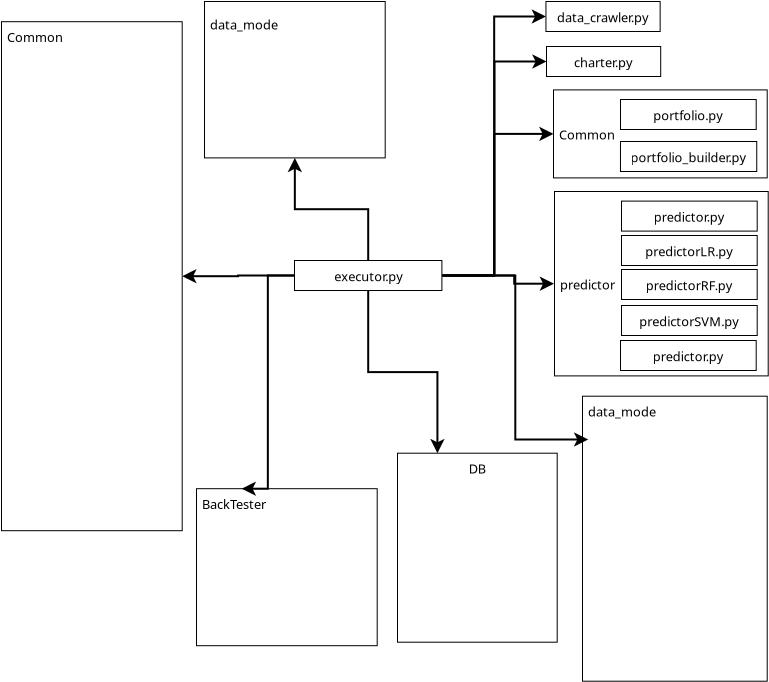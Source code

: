 <?xml version="1.0" encoding="UTF-8"?>
<dia:diagram xmlns:dia="http://www.lysator.liu.se/~alla/dia/">
  <dia:layer name="Background" visible="true" active="true">
    <dia:group>
      <dia:object type="Flowchart - Box" version="0" id="O0">
        <dia:attribute name="obj_pos">
          <dia:point val="16.015,15.88"/>
        </dia:attribute>
        <dia:attribute name="obj_bb">
          <dia:rectangle val="15.99,15.855;23.41,17.405"/>
        </dia:attribute>
        <dia:attribute name="elem_corner">
          <dia:point val="16.015,15.88"/>
        </dia:attribute>
        <dia:attribute name="elem_width">
          <dia:real val="7.37"/>
        </dia:attribute>
        <dia:attribute name="elem_height">
          <dia:real val="1.5"/>
        </dia:attribute>
        <dia:attribute name="border_width">
          <dia:real val="0.05"/>
        </dia:attribute>
        <dia:attribute name="show_background">
          <dia:boolean val="true"/>
        </dia:attribute>
        <dia:attribute name="padding">
          <dia:real val="0.3"/>
        </dia:attribute>
        <dia:attribute name="text">
          <dia:composite type="text">
            <dia:attribute name="string">
              <dia:string>#executor.py#</dia:string>
            </dia:attribute>
            <dia:attribute name="font">
              <dia:font family="sans" style="0" name="Helvetica"/>
            </dia:attribute>
            <dia:attribute name="height">
              <dia:real val="0.8"/>
            </dia:attribute>
            <dia:attribute name="pos">
              <dia:point val="19.7,16.825"/>
            </dia:attribute>
            <dia:attribute name="color">
              <dia:color val="#000000"/>
            </dia:attribute>
            <dia:attribute name="alignment">
              <dia:enum val="1"/>
            </dia:attribute>
          </dia:composite>
        </dia:attribute>
      </dia:object>
      <dia:object type="Flowchart - Box" version="0" id="O1">
        <dia:attribute name="obj_pos">
          <dia:point val="28.587,2.93"/>
        </dia:attribute>
        <dia:attribute name="obj_bb">
          <dia:rectangle val="28.562,2.905;34.322,4.455"/>
        </dia:attribute>
        <dia:attribute name="elem_corner">
          <dia:point val="28.587,2.93"/>
        </dia:attribute>
        <dia:attribute name="elem_width">
          <dia:real val="5.71"/>
        </dia:attribute>
        <dia:attribute name="elem_height">
          <dia:real val="1.5"/>
        </dia:attribute>
        <dia:attribute name="border_width">
          <dia:real val="0.05"/>
        </dia:attribute>
        <dia:attribute name="show_background">
          <dia:boolean val="true"/>
        </dia:attribute>
        <dia:attribute name="padding">
          <dia:real val="0.3"/>
        </dia:attribute>
        <dia:attribute name="text">
          <dia:composite type="text">
            <dia:attribute name="string">
              <dia:string>#data_crawler.py#</dia:string>
            </dia:attribute>
            <dia:attribute name="font">
              <dia:font family="sans" style="0" name="Helvetica"/>
            </dia:attribute>
            <dia:attribute name="height">
              <dia:real val="0.8"/>
            </dia:attribute>
            <dia:attribute name="pos">
              <dia:point val="31.442,3.875"/>
            </dia:attribute>
            <dia:attribute name="color">
              <dia:color val="#000000"/>
            </dia:attribute>
            <dia:attribute name="alignment">
              <dia:enum val="1"/>
            </dia:attribute>
          </dia:composite>
        </dia:attribute>
      </dia:object>
      <dia:object type="Standard - ZigZagLine" version="1" id="O2">
        <dia:attribute name="obj_pos">
          <dia:point val="15.989,16.63"/>
        </dia:attribute>
        <dia:attribute name="obj_bb">
          <dia:rectangle val="10.288,16.303;16.04,17.027"/>
        </dia:attribute>
        <dia:attribute name="orth_points">
          <dia:point val="15.989,16.63"/>
          <dia:point val="13.195,16.63"/>
          <dia:point val="13.195,16.665"/>
          <dia:point val="10.4,16.665"/>
        </dia:attribute>
        <dia:attribute name="orth_orient">
          <dia:enum val="0"/>
          <dia:enum val="1"/>
          <dia:enum val="0"/>
        </dia:attribute>
        <dia:attribute name="autorouting">
          <dia:boolean val="true"/>
        </dia:attribute>
        <dia:attribute name="end_arrow">
          <dia:enum val="22"/>
        </dia:attribute>
        <dia:attribute name="end_arrow_length">
          <dia:real val="0.5"/>
        </dia:attribute>
        <dia:attribute name="end_arrow_width">
          <dia:real val="0.5"/>
        </dia:attribute>
        <dia:connections>
          <dia:connection handle="0" to="O0" connection="16"/>
        </dia:connections>
      </dia:object>
      <dia:group>
        <dia:group>
          <dia:object type="Flowchart - Box" version="0" id="O3">
            <dia:attribute name="obj_pos">
              <dia:point val="21.615,26.72"/>
            </dia:attribute>
            <dia:attribute name="obj_bb">
              <dia:rectangle val="21.59,26.695;28.894,28.245"/>
            </dia:attribute>
            <dia:attribute name="elem_corner">
              <dia:point val="21.615,26.72"/>
            </dia:attribute>
            <dia:attribute name="elem_width">
              <dia:real val="7.254"/>
            </dia:attribute>
            <dia:attribute name="elem_height">
              <dia:real val="1.5"/>
            </dia:attribute>
            <dia:attribute name="border_width">
              <dia:real val="0.05"/>
            </dia:attribute>
            <dia:attribute name="show_background">
              <dia:boolean val="true"/>
            </dia:attribute>
            <dia:attribute name="padding">
              <dia:real val="0.3"/>
            </dia:attribute>
            <dia:attribute name="text">
              <dia:composite type="text">
                <dia:attribute name="string">
                  <dia:string>#crawl_log.py#</dia:string>
                </dia:attribute>
                <dia:attribute name="font">
                  <dia:font family="sans" style="0" name="Helvetica"/>
                </dia:attribute>
                <dia:attribute name="height">
                  <dia:real val="0.8"/>
                </dia:attribute>
                <dia:attribute name="pos">
                  <dia:point val="25.242,27.665"/>
                </dia:attribute>
                <dia:attribute name="color">
                  <dia:color val="#000000"/>
                </dia:attribute>
                <dia:attribute name="alignment">
                  <dia:enum val="1"/>
                </dia:attribute>
              </dia:composite>
            </dia:attribute>
          </dia:object>
          <dia:object type="Flowchart - Box" version="0" id="O4">
            <dia:attribute name="obj_pos">
              <dia:point val="21.615,28.89"/>
            </dia:attribute>
            <dia:attribute name="obj_bb">
              <dia:rectangle val="21.59,28.865;28.894,30.415"/>
            </dia:attribute>
            <dia:attribute name="elem_corner">
              <dia:point val="21.615,28.89"/>
            </dia:attribute>
            <dia:attribute name="elem_width">
              <dia:real val="7.254"/>
            </dia:attribute>
            <dia:attribute name="elem_height">
              <dia:real val="1.5"/>
            </dia:attribute>
            <dia:attribute name="border_width">
              <dia:real val="0.05"/>
            </dia:attribute>
            <dia:attribute name="show_background">
              <dia:boolean val="true"/>
            </dia:attribute>
            <dia:attribute name="padding">
              <dia:real val="0.3"/>
            </dia:attribute>
            <dia:attribute name="text">
              <dia:composite type="text">
                <dia:attribute name="string">
                  <dia:string>#data_handler.py#</dia:string>
                </dia:attribute>
                <dia:attribute name="font">
                  <dia:font family="sans" style="0" name="Helvetica"/>
                </dia:attribute>
                <dia:attribute name="height">
                  <dia:real val="0.8"/>
                </dia:attribute>
                <dia:attribute name="pos">
                  <dia:point val="25.242,29.835"/>
                </dia:attribute>
                <dia:attribute name="color">
                  <dia:color val="#000000"/>
                </dia:attribute>
                <dia:attribute name="alignment">
                  <dia:enum val="1"/>
                </dia:attribute>
              </dia:composite>
            </dia:attribute>
          </dia:object>
          <dia:object type="Flowchart - Box" version="0" id="O5">
            <dia:attribute name="obj_pos">
              <dia:point val="21.615,31.06"/>
            </dia:attribute>
            <dia:attribute name="obj_bb">
              <dia:rectangle val="21.59,31.035;28.894,32.585"/>
            </dia:attribute>
            <dia:attribute name="elem_corner">
              <dia:point val="21.615,31.06"/>
            </dia:attribute>
            <dia:attribute name="elem_width">
              <dia:real val="7.254"/>
            </dia:attribute>
            <dia:attribute name="elem_height">
              <dia:real val="1.5"/>
            </dia:attribute>
            <dia:attribute name="border_width">
              <dia:real val="0.05"/>
            </dia:attribute>
            <dia:attribute name="show_background">
              <dia:boolean val="true"/>
            </dia:attribute>
            <dia:attribute name="padding">
              <dia:real val="0.3"/>
            </dia:attribute>
            <dia:attribute name="text">
              <dia:composite type="text">
                <dia:attribute name="string">
                  <dia:string>#data_reader.py#</dia:string>
                </dia:attribute>
                <dia:attribute name="font">
                  <dia:font family="sans" style="0" name="Helvetica"/>
                </dia:attribute>
                <dia:attribute name="height">
                  <dia:real val="0.8"/>
                </dia:attribute>
                <dia:attribute name="pos">
                  <dia:point val="25.242,32.005"/>
                </dia:attribute>
                <dia:attribute name="color">
                  <dia:color val="#000000"/>
                </dia:attribute>
                <dia:attribute name="alignment">
                  <dia:enum val="1"/>
                </dia:attribute>
              </dia:composite>
            </dia:attribute>
          </dia:object>
          <dia:object type="Flowchart - Box" version="0" id="O6">
            <dia:attribute name="obj_pos">
              <dia:point val="21.615,33.23"/>
            </dia:attribute>
            <dia:attribute name="obj_bb">
              <dia:rectangle val="21.59,33.205;28.894,34.755"/>
            </dia:attribute>
            <dia:attribute name="elem_corner">
              <dia:point val="21.615,33.23"/>
            </dia:attribute>
            <dia:attribute name="elem_width">
              <dia:real val="7.254"/>
            </dia:attribute>
            <dia:attribute name="elem_height">
              <dia:real val="1.5"/>
            </dia:attribute>
            <dia:attribute name="border_width">
              <dia:real val="0.05"/>
            </dia:attribute>
            <dia:attribute name="show_background">
              <dia:boolean val="true"/>
            </dia:attribute>
            <dia:attribute name="padding">
              <dia:real val="0.3"/>
            </dia:attribute>
            <dia:attribute name="text">
              <dia:composite type="text">
                <dia:attribute name="string">
                  <dia:string>#data_writer.py#</dia:string>
                </dia:attribute>
                <dia:attribute name="font">
                  <dia:font family="sans" style="0" name="Helvetica"/>
                </dia:attribute>
                <dia:attribute name="height">
                  <dia:real val="0.8"/>
                </dia:attribute>
                <dia:attribute name="pos">
                  <dia:point val="25.242,34.175"/>
                </dia:attribute>
                <dia:attribute name="color">
                  <dia:color val="#000000"/>
                </dia:attribute>
                <dia:attribute name="alignment">
                  <dia:enum val="1"/>
                </dia:attribute>
              </dia:composite>
            </dia:attribute>
          </dia:object>
        </dia:group>
        <dia:object type="Flowchart - Box" version="0" id="O7">
          <dia:attribute name="obj_pos">
            <dia:point val="21.165,25.515"/>
          </dia:attribute>
          <dia:attribute name="obj_bb">
            <dia:rectangle val="21.14,25.49;29.175,34.99"/>
          </dia:attribute>
          <dia:attribute name="elem_corner">
            <dia:point val="21.165,25.515"/>
          </dia:attribute>
          <dia:attribute name="elem_width">
            <dia:real val="7.985"/>
          </dia:attribute>
          <dia:attribute name="elem_height">
            <dia:real val="9.45"/>
          </dia:attribute>
          <dia:attribute name="border_width">
            <dia:real val="0.05"/>
          </dia:attribute>
          <dia:attribute name="show_background">
            <dia:boolean val="false"/>
          </dia:attribute>
          <dia:attribute name="padding">
            <dia:real val="0.3"/>
          </dia:attribute>
          <dia:attribute name="text">
            <dia:composite type="text">
              <dia:attribute name="string">
                <dia:string>#DB









#</dia:string>
              </dia:attribute>
              <dia:attribute name="font">
                <dia:font family="sans" style="0" name="Helvetica"/>
              </dia:attribute>
              <dia:attribute name="height">
                <dia:real val="0.8"/>
              </dia:attribute>
              <dia:attribute name="pos">
                <dia:point val="25.157,26.435"/>
              </dia:attribute>
              <dia:attribute name="color">
                <dia:color val="#000000"/>
              </dia:attribute>
              <dia:attribute name="alignment">
                <dia:enum val="1"/>
              </dia:attribute>
            </dia:composite>
          </dia:attribute>
        </dia:object>
      </dia:group>
      <dia:group>
        <dia:group>
          <dia:group>
            <dia:object type="Flowchart - Box" version="0" id="O8">
              <dia:attribute name="obj_pos">
                <dia:point val="30.7,24.08"/>
              </dia:attribute>
              <dia:attribute name="obj_bb">
                <dia:rectangle val="30.675,24.055;37.979,25.605"/>
              </dia:attribute>
              <dia:attribute name="elem_corner">
                <dia:point val="30.7,24.08"/>
              </dia:attribute>
              <dia:attribute name="elem_width">
                <dia:real val="7.254"/>
              </dia:attribute>
              <dia:attribute name="elem_height">
                <dia:real val="1.5"/>
              </dia:attribute>
              <dia:attribute name="border_width">
                <dia:real val="0.05"/>
              </dia:attribute>
              <dia:attribute name="show_background">
                <dia:boolean val="true"/>
              </dia:attribute>
              <dia:attribute name="padding">
                <dia:real val="0.3"/>
              </dia:attribute>
              <dia:attribute name="text">
                <dia:composite type="text">
                  <dia:attribute name="string">
                    <dia:string>#BaseCollection.py#</dia:string>
                  </dia:attribute>
                  <dia:attribute name="font">
                    <dia:font family="sans" style="0" name="Helvetica"/>
                  </dia:attribute>
                  <dia:attribute name="height">
                    <dia:real val="0.8"/>
                  </dia:attribute>
                  <dia:attribute name="pos">
                    <dia:point val="34.327,25.025"/>
                  </dia:attribute>
                  <dia:attribute name="color">
                    <dia:color val="#000000"/>
                  </dia:attribute>
                  <dia:attribute name="alignment">
                    <dia:enum val="1"/>
                  </dia:attribute>
                </dia:composite>
              </dia:attribute>
            </dia:object>
            <dia:object type="Flowchart - Box" version="0" id="O9">
              <dia:attribute name="obj_pos">
                <dia:point val="32.154,26.25"/>
              </dia:attribute>
              <dia:attribute name="obj_bb">
                <dia:rectangle val="32.129,26.225;37.979,27.775"/>
              </dia:attribute>
              <dia:attribute name="elem_corner">
                <dia:point val="32.154,26.25"/>
              </dia:attribute>
              <dia:attribute name="elem_width">
                <dia:real val="5.8"/>
              </dia:attribute>
              <dia:attribute name="elem_height">
                <dia:real val="1.5"/>
              </dia:attribute>
              <dia:attribute name="border_width">
                <dia:real val="0.05"/>
              </dia:attribute>
              <dia:attribute name="show_background">
                <dia:boolean val="true"/>
              </dia:attribute>
              <dia:attribute name="padding">
                <dia:real val="0.3"/>
              </dia:attribute>
              <dia:attribute name="text">
                <dia:composite type="text">
                  <dia:attribute name="string">
                    <dia:string>#PortfolioData.py#</dia:string>
                  </dia:attribute>
                  <dia:attribute name="font">
                    <dia:font family="sans" style="0" name="Helvetica"/>
                  </dia:attribute>
                  <dia:attribute name="height">
                    <dia:real val="0.8"/>
                  </dia:attribute>
                  <dia:attribute name="pos">
                    <dia:point val="35.054,27.195"/>
                  </dia:attribute>
                  <dia:attribute name="color">
                    <dia:color val="#000000"/>
                  </dia:attribute>
                  <dia:attribute name="alignment">
                    <dia:enum val="1"/>
                  </dia:attribute>
                </dia:composite>
              </dia:attribute>
            </dia:object>
            <dia:object type="Flowchart - Box" version="0" id="O10">
              <dia:attribute name="obj_pos">
                <dia:point val="30.7,28.42"/>
              </dia:attribute>
              <dia:attribute name="obj_bb">
                <dia:rectangle val="30.675,28.395;37.979,29.945"/>
              </dia:attribute>
              <dia:attribute name="elem_corner">
                <dia:point val="30.7,28.42"/>
              </dia:attribute>
              <dia:attribute name="elem_width">
                <dia:real val="7.254"/>
              </dia:attribute>
              <dia:attribute name="elem_height">
                <dia:real val="1.5"/>
              </dia:attribute>
              <dia:attribute name="border_width">
                <dia:real val="0.05"/>
              </dia:attribute>
              <dia:attribute name="show_background">
                <dia:boolean val="true"/>
              </dia:attribute>
              <dia:attribute name="padding">
                <dia:real val="0.3"/>
              </dia:attribute>
              <dia:attribute name="text">
                <dia:composite type="text">
                  <dia:attribute name="string">
                    <dia:string>#PortfolioItem.py#</dia:string>
                  </dia:attribute>
                  <dia:attribute name="font">
                    <dia:font family="sans" style="0" name="Helvetica"/>
                  </dia:attribute>
                  <dia:attribute name="height">
                    <dia:real val="0.8"/>
                  </dia:attribute>
                  <dia:attribute name="pos">
                    <dia:point val="34.327,29.365"/>
                  </dia:attribute>
                  <dia:attribute name="color">
                    <dia:color val="#000000"/>
                  </dia:attribute>
                  <dia:attribute name="alignment">
                    <dia:enum val="1"/>
                  </dia:attribute>
                </dia:composite>
              </dia:attribute>
            </dia:object>
            <dia:object type="Flowchart - Box" version="0" id="O11">
              <dia:attribute name="obj_pos">
                <dia:point val="30.7,30.59"/>
              </dia:attribute>
              <dia:attribute name="obj_bb">
                <dia:rectangle val="30.675,30.565;37.979,32.115"/>
              </dia:attribute>
              <dia:attribute name="elem_corner">
                <dia:point val="30.7,30.59"/>
              </dia:attribute>
              <dia:attribute name="elem_width">
                <dia:real val="7.254"/>
              </dia:attribute>
              <dia:attribute name="elem_height">
                <dia:real val="1.5"/>
              </dia:attribute>
              <dia:attribute name="border_width">
                <dia:real val="0.05"/>
              </dia:attribute>
              <dia:attribute name="show_background">
                <dia:boolean val="true"/>
              </dia:attribute>
              <dia:attribute name="padding">
                <dia:real val="0.3"/>
              </dia:attribute>
              <dia:attribute name="text">
                <dia:composite type="text">
                  <dia:attribute name="string">
                    <dia:string>#StockCode.py#</dia:string>
                  </dia:attribute>
                  <dia:attribute name="font">
                    <dia:font family="sans" style="0" name="Helvetica"/>
                  </dia:attribute>
                  <dia:attribute name="height">
                    <dia:real val="0.8"/>
                  </dia:attribute>
                  <dia:attribute name="pos">
                    <dia:point val="34.327,31.535"/>
                  </dia:attribute>
                  <dia:attribute name="color">
                    <dia:color val="#000000"/>
                  </dia:attribute>
                  <dia:attribute name="alignment">
                    <dia:enum val="1"/>
                  </dia:attribute>
                </dia:composite>
              </dia:attribute>
            </dia:object>
            <dia:object type="Flowchart - Box" version="0" id="O12">
              <dia:attribute name="obj_pos">
                <dia:point val="30.7,32.76"/>
              </dia:attribute>
              <dia:attribute name="obj_bb">
                <dia:rectangle val="30.675,32.735;37.979,34.285"/>
              </dia:attribute>
              <dia:attribute name="elem_corner">
                <dia:point val="30.7,32.76"/>
              </dia:attribute>
              <dia:attribute name="elem_width">
                <dia:real val="7.254"/>
              </dia:attribute>
              <dia:attribute name="elem_height">
                <dia:real val="1.5"/>
              </dia:attribute>
              <dia:attribute name="border_width">
                <dia:real val="0.05"/>
              </dia:attribute>
              <dia:attribute name="show_background">
                <dia:boolean val="true"/>
              </dia:attribute>
              <dia:attribute name="padding">
                <dia:real val="0.3"/>
              </dia:attribute>
              <dia:attribute name="text">
                <dia:composite type="text">
                  <dia:attribute name="string">
                    <dia:string>#StockCodeItem.py#</dia:string>
                  </dia:attribute>
                  <dia:attribute name="font">
                    <dia:font family="sans" style="0" name="Helvetica"/>
                  </dia:attribute>
                  <dia:attribute name="height">
                    <dia:real val="0.8"/>
                  </dia:attribute>
                  <dia:attribute name="pos">
                    <dia:point val="34.327,33.705"/>
                  </dia:attribute>
                  <dia:attribute name="color">
                    <dia:color val="#000000"/>
                  </dia:attribute>
                  <dia:attribute name="alignment">
                    <dia:enum val="1"/>
                  </dia:attribute>
                </dia:composite>
              </dia:attribute>
            </dia:object>
            <dia:object type="Flowchart - Box" version="0" id="O13">
              <dia:attribute name="obj_pos">
                <dia:point val="30.7,34.93"/>
              </dia:attribute>
              <dia:attribute name="obj_bb">
                <dia:rectangle val="30.675,34.905;37.979,36.455"/>
              </dia:attribute>
              <dia:attribute name="elem_corner">
                <dia:point val="30.7,34.93"/>
              </dia:attribute>
              <dia:attribute name="elem_width">
                <dia:real val="7.254"/>
              </dia:attribute>
              <dia:attribute name="elem_height">
                <dia:real val="1.5"/>
              </dia:attribute>
              <dia:attribute name="border_width">
                <dia:real val="0.05"/>
              </dia:attribute>
              <dia:attribute name="show_background">
                <dia:boolean val="true"/>
              </dia:attribute>
              <dia:attribute name="padding">
                <dia:real val="0.3"/>
              </dia:attribute>
              <dia:attribute name="text">
                <dia:composite type="text">
                  <dia:attribute name="string">
                    <dia:string>#TradeItem.py#</dia:string>
                  </dia:attribute>
                  <dia:attribute name="font">
                    <dia:font family="sans" style="0" name="Helvetica"/>
                  </dia:attribute>
                  <dia:attribute name="height">
                    <dia:real val="0.8"/>
                  </dia:attribute>
                  <dia:attribute name="pos">
                    <dia:point val="34.327,35.875"/>
                  </dia:attribute>
                  <dia:attribute name="color">
                    <dia:color val="#000000"/>
                  </dia:attribute>
                  <dia:attribute name="alignment">
                    <dia:enum val="1"/>
                  </dia:attribute>
                </dia:composite>
              </dia:attribute>
            </dia:object>
          </dia:group>
          <dia:object type="Standard - ZigZagLine" version="1" id="O14">
            <dia:attribute name="obj_pos">
              <dia:point val="37.954,24.83"/>
            </dia:attribute>
            <dia:attribute name="obj_bb">
              <dia:rectangle val="37.898,24.805;38.875,27.306"/>
            </dia:attribute>
            <dia:attribute name="orth_points">
              <dia:point val="37.954,24.83"/>
              <dia:point val="38.85,24.83"/>
              <dia:point val="38.85,27"/>
              <dia:point val="37.954,27"/>
            </dia:attribute>
            <dia:attribute name="orth_orient">
              <dia:enum val="0"/>
              <dia:enum val="1"/>
              <dia:enum val="0"/>
            </dia:attribute>
            <dia:attribute name="autorouting">
              <dia:boolean val="false"/>
            </dia:attribute>
            <dia:attribute name="line_width">
              <dia:real val="0.05"/>
            </dia:attribute>
            <dia:attribute name="end_arrow">
              <dia:enum val="22"/>
            </dia:attribute>
            <dia:attribute name="end_arrow_length">
              <dia:real val="0.5"/>
            </dia:attribute>
            <dia:attribute name="end_arrow_width">
              <dia:real val="0.5"/>
            </dia:attribute>
          </dia:object>
        </dia:group>
        <dia:object type="Flowchart - Box" version="0" id="O15">
          <dia:attribute name="obj_pos">
            <dia:point val="30.415,22.665"/>
          </dia:attribute>
          <dia:attribute name="obj_bb">
            <dia:rectangle val="30.39,22.64;39.675,36.94"/>
          </dia:attribute>
          <dia:attribute name="elem_corner">
            <dia:point val="30.415,22.665"/>
          </dia:attribute>
          <dia:attribute name="elem_width">
            <dia:real val="9.235"/>
          </dia:attribute>
          <dia:attribute name="elem_height">
            <dia:real val="14.25"/>
          </dia:attribute>
          <dia:attribute name="border_width">
            <dia:real val="0.05"/>
          </dia:attribute>
          <dia:attribute name="show_background">
            <dia:boolean val="false"/>
          </dia:attribute>
          <dia:attribute name="padding">
            <dia:real val="0.3"/>
          </dia:attribute>
          <dia:attribute name="text">
            <dia:composite type="text">
              <dia:attribute name="string">
                <dia:string>#data_mode















#</dia:string>
              </dia:attribute>
              <dia:attribute name="font">
                <dia:font family="sans" style="0" name="Helvetica"/>
              </dia:attribute>
              <dia:attribute name="height">
                <dia:real val="0.8"/>
              </dia:attribute>
              <dia:attribute name="pos">
                <dia:point val="30.69,23.585"/>
              </dia:attribute>
              <dia:attribute name="color">
                <dia:color val="#000000"/>
              </dia:attribute>
              <dia:attribute name="alignment">
                <dia:enum val="0"/>
              </dia:attribute>
            </dia:composite>
          </dia:attribute>
        </dia:object>
      </dia:group>
      <dia:group>
        <dia:group>
          <dia:object type="Flowchart - Box" version="0" id="O16">
            <dia:attribute name="obj_pos">
              <dia:point val="12.1,4.48"/>
            </dia:attribute>
            <dia:attribute name="obj_bb">
              <dia:rectangle val="12.075,4.455;18.36,6.005"/>
            </dia:attribute>
            <dia:attribute name="elem_corner">
              <dia:point val="12.1,4.48"/>
            </dia:attribute>
            <dia:attribute name="elem_width">
              <dia:real val="6.235"/>
            </dia:attribute>
            <dia:attribute name="elem_height">
              <dia:real val="1.5"/>
            </dia:attribute>
            <dia:attribute name="border_width">
              <dia:real val="0.05"/>
            </dia:attribute>
            <dia:attribute name="show_background">
              <dia:boolean val="true"/>
            </dia:attribute>
            <dia:attribute name="padding">
              <dia:real val="0.3"/>
            </dia:attribute>
            <dia:attribute name="text">
              <dia:composite type="text">
                <dia:attribute name="string">
                  <dia:string>#AlphaModel.py#</dia:string>
                </dia:attribute>
                <dia:attribute name="font">
                  <dia:font family="sans" style="0" name="Helvetica"/>
                </dia:attribute>
                <dia:attribute name="height">
                  <dia:real val="0.8"/>
                </dia:attribute>
                <dia:attribute name="pos">
                  <dia:point val="15.217,5.425"/>
                </dia:attribute>
                <dia:attribute name="color">
                  <dia:color val="#000000"/>
                </dia:attribute>
                <dia:attribute name="alignment">
                  <dia:enum val="1"/>
                </dia:attribute>
              </dia:composite>
            </dia:attribute>
          </dia:object>
          <dia:object type="Flowchart - Box" version="0" id="O17">
            <dia:attribute name="obj_pos">
              <dia:point val="12.1,6.705"/>
            </dia:attribute>
            <dia:attribute name="obj_bb">
              <dia:rectangle val="12.075,6.68;17.61,8.23"/>
            </dia:attribute>
            <dia:attribute name="elem_corner">
              <dia:point val="12.1,6.705"/>
            </dia:attribute>
            <dia:attribute name="elem_width">
              <dia:real val="5.485"/>
            </dia:attribute>
            <dia:attribute name="elem_height">
              <dia:real val="1.5"/>
            </dia:attribute>
            <dia:attribute name="border_width">
              <dia:real val="0.05"/>
            </dia:attribute>
            <dia:attribute name="show_background">
              <dia:boolean val="true"/>
            </dia:attribute>
            <dia:attribute name="padding">
              <dia:real val="0.3"/>
            </dia:attribute>
            <dia:attribute name="text">
              <dia:composite type="text">
                <dia:attribute name="string">
                  <dia:string>#MLModel.py#</dia:string>
                </dia:attribute>
                <dia:attribute name="font">
                  <dia:font family="sans" style="0" name="Helvetica"/>
                </dia:attribute>
                <dia:attribute name="height">
                  <dia:real val="0.8"/>
                </dia:attribute>
                <dia:attribute name="pos">
                  <dia:point val="14.842,7.65"/>
                </dia:attribute>
                <dia:attribute name="color">
                  <dia:color val="#000000"/>
                </dia:attribute>
                <dia:attribute name="alignment">
                  <dia:enum val="1"/>
                </dia:attribute>
              </dia:composite>
            </dia:attribute>
          </dia:object>
          <dia:object type="Flowchart - Box" version="0" id="O18">
            <dia:attribute name="obj_pos">
              <dia:point val="12.1,8.93"/>
            </dia:attribute>
            <dia:attribute name="obj_bb">
              <dia:rectangle val="12.075,8.905;17.61,10.455"/>
            </dia:attribute>
            <dia:attribute name="elem_corner">
              <dia:point val="12.1,8.93"/>
            </dia:attribute>
            <dia:attribute name="elem_width">
              <dia:real val="5.485"/>
            </dia:attribute>
            <dia:attribute name="elem_height">
              <dia:real val="1.5"/>
            </dia:attribute>
            <dia:attribute name="border_width">
              <dia:real val="0.05"/>
            </dia:attribute>
            <dia:attribute name="show_background">
              <dia:boolean val="true"/>
            </dia:attribute>
            <dia:attribute name="padding">
              <dia:real val="0.3"/>
            </dia:attribute>
            <dia:attribute name="text">
              <dia:composite type="text">
                <dia:attribute name="string">
                  <dia:string>#MRModel.py#</dia:string>
                </dia:attribute>
                <dia:attribute name="font">
                  <dia:font family="sans" style="0" name="Helvetica"/>
                </dia:attribute>
                <dia:attribute name="height">
                  <dia:real val="0.8"/>
                </dia:attribute>
                <dia:attribute name="pos">
                  <dia:point val="14.842,9.875"/>
                </dia:attribute>
                <dia:attribute name="color">
                  <dia:color val="#000000"/>
                </dia:attribute>
                <dia:attribute name="alignment">
                  <dia:enum val="1"/>
                </dia:attribute>
              </dia:composite>
            </dia:attribute>
          </dia:object>
          <dia:object type="Standard - ZigZagLine" version="1" id="O19">
            <dia:attribute name="obj_pos">
              <dia:point val="18.335,5.23"/>
            </dia:attribute>
            <dia:attribute name="obj_bb">
              <dia:rectangle val="17.554,5.205;19.385,7.761"/>
            </dia:attribute>
            <dia:attribute name="orth_points">
              <dia:point val="18.335,5.23"/>
              <dia:point val="19.36,5.23"/>
              <dia:point val="19.36,7.455"/>
              <dia:point val="17.61,7.455"/>
            </dia:attribute>
            <dia:attribute name="orth_orient">
              <dia:enum val="0"/>
              <dia:enum val="1"/>
              <dia:enum val="0"/>
            </dia:attribute>
            <dia:attribute name="autorouting">
              <dia:boolean val="true"/>
            </dia:attribute>
            <dia:attribute name="line_width">
              <dia:real val="0.05"/>
            </dia:attribute>
            <dia:attribute name="end_arrow">
              <dia:enum val="22"/>
            </dia:attribute>
            <dia:attribute name="end_arrow_length">
              <dia:real val="0.5"/>
            </dia:attribute>
            <dia:attribute name="end_arrow_width">
              <dia:real val="0.5"/>
            </dia:attribute>
            <dia:connections>
              <dia:connection handle="0" to="O16" connection="8"/>
              <dia:connection handle="1" to="O17" connection="16"/>
            </dia:connections>
          </dia:object>
          <dia:object type="Standard - ZigZagLine" version="1" id="O20">
            <dia:attribute name="obj_pos">
              <dia:point val="18.335,5.23"/>
            </dia:attribute>
            <dia:attribute name="obj_bb">
              <dia:rectangle val="17.529,5.205;19.385,9.986"/>
            </dia:attribute>
            <dia:attribute name="orth_points">
              <dia:point val="18.335,5.23"/>
              <dia:point val="19.36,5.23"/>
              <dia:point val="19.36,9.68"/>
              <dia:point val="17.585,9.68"/>
            </dia:attribute>
            <dia:attribute name="orth_orient">
              <dia:enum val="0"/>
              <dia:enum val="1"/>
              <dia:enum val="0"/>
            </dia:attribute>
            <dia:attribute name="autorouting">
              <dia:boolean val="true"/>
            </dia:attribute>
            <dia:attribute name="line_width">
              <dia:real val="0.05"/>
            </dia:attribute>
            <dia:attribute name="end_arrow">
              <dia:enum val="22"/>
            </dia:attribute>
            <dia:attribute name="end_arrow_length">
              <dia:real val="0.5"/>
            </dia:attribute>
            <dia:attribute name="end_arrow_width">
              <dia:real val="0.5"/>
            </dia:attribute>
            <dia:connections>
              <dia:connection handle="0" to="O16" connection="8"/>
              <dia:connection handle="1" to="O18" connection="8"/>
            </dia:connections>
          </dia:object>
        </dia:group>
        <dia:object type="Flowchart - Box" version="0" id="O21">
          <dia:attribute name="obj_pos">
            <dia:point val="11.515,2.93"/>
          </dia:attribute>
          <dia:attribute name="obj_bb">
            <dia:rectangle val="11.49,2.905;20.575,10.775"/>
          </dia:attribute>
          <dia:attribute name="elem_corner">
            <dia:point val="11.515,2.93"/>
          </dia:attribute>
          <dia:attribute name="elem_width">
            <dia:real val="9.035"/>
          </dia:attribute>
          <dia:attribute name="elem_height">
            <dia:real val="7.82"/>
          </dia:attribute>
          <dia:attribute name="border_width">
            <dia:real val="0.05"/>
          </dia:attribute>
          <dia:attribute name="show_background">
            <dia:boolean val="false"/>
          </dia:attribute>
          <dia:attribute name="padding">
            <dia:real val="0.3"/>
          </dia:attribute>
          <dia:attribute name="text">
            <dia:composite type="text">
              <dia:attribute name="string">
                <dia:string>#data_mode






#</dia:string>
              </dia:attribute>
              <dia:attribute name="font">
                <dia:font family="sans" style="0" name="Helvetica"/>
              </dia:attribute>
              <dia:attribute name="height">
                <dia:real val="0.8"/>
              </dia:attribute>
              <dia:attribute name="pos">
                <dia:point val="11.79,4.235"/>
              </dia:attribute>
              <dia:attribute name="color">
                <dia:color val="#000000"/>
              </dia:attribute>
              <dia:attribute name="alignment">
                <dia:enum val="0"/>
              </dia:attribute>
            </dia:composite>
          </dia:attribute>
        </dia:object>
      </dia:group>
      <dia:group>
        <dia:group>
          <dia:object type="Flowchart - Box" version="0" id="O22">
            <dia:attribute name="obj_pos">
              <dia:point val="11.9,28.53"/>
            </dia:attribute>
            <dia:attribute name="obj_bb">
              <dia:rectangle val="11.875,28.505;18.775,30.055"/>
            </dia:attribute>
            <dia:attribute name="elem_corner">
              <dia:point val="11.9,28.53"/>
            </dia:attribute>
            <dia:attribute name="elem_width">
              <dia:real val="6.85"/>
            </dia:attribute>
            <dia:attribute name="elem_height">
              <dia:real val="1.5"/>
            </dia:attribute>
            <dia:attribute name="border_width">
              <dia:real val="0.05"/>
            </dia:attribute>
            <dia:attribute name="show_background">
              <dia:boolean val="true"/>
            </dia:attribute>
            <dia:attribute name="padding">
              <dia:real val="0.3"/>
            </dia:attribute>
            <dia:attribute name="text">
              <dia:composite type="text">
                <dia:attribute name="string">
                  <dia:string>#BaseBackTester.py#</dia:string>
                </dia:attribute>
                <dia:attribute name="font">
                  <dia:font family="sans" style="0" name="Helvetica"/>
                </dia:attribute>
                <dia:attribute name="height">
                  <dia:real val="0.8"/>
                </dia:attribute>
                <dia:attribute name="pos">
                  <dia:point val="15.325,29.475"/>
                </dia:attribute>
                <dia:attribute name="color">
                  <dia:color val="#000000"/>
                </dia:attribute>
                <dia:attribute name="alignment">
                  <dia:enum val="1"/>
                </dia:attribute>
              </dia:composite>
            </dia:attribute>
          </dia:object>
          <dia:object type="Flowchart - Box" version="0" id="O23">
            <dia:attribute name="obj_pos">
              <dia:point val="11.9,30.78"/>
            </dia:attribute>
            <dia:attribute name="obj_bb">
              <dia:rectangle val="11.875,30.755;17.89,32.305"/>
            </dia:attribute>
            <dia:attribute name="elem_corner">
              <dia:point val="11.9,30.78"/>
            </dia:attribute>
            <dia:attribute name="elem_width">
              <dia:real val="5.965"/>
            </dia:attribute>
            <dia:attribute name="elem_height">
              <dia:real val="1.5"/>
            </dia:attribute>
            <dia:attribute name="border_width">
              <dia:real val="0.05"/>
            </dia:attribute>
            <dia:attribute name="show_background">
              <dia:boolean val="true"/>
            </dia:attribute>
            <dia:attribute name="padding">
              <dia:real val="0.3"/>
            </dia:attribute>
            <dia:attribute name="text">
              <dia:composite type="text">
                <dia:attribute name="string">
                  <dia:string>#MLBackTester.py#</dia:string>
                </dia:attribute>
                <dia:attribute name="font">
                  <dia:font family="sans" style="0" name="Helvetica"/>
                </dia:attribute>
                <dia:attribute name="height">
                  <dia:real val="0.8"/>
                </dia:attribute>
                <dia:attribute name="pos">
                  <dia:point val="14.883,31.725"/>
                </dia:attribute>
                <dia:attribute name="color">
                  <dia:color val="#000000"/>
                </dia:attribute>
                <dia:attribute name="alignment">
                  <dia:enum val="1"/>
                </dia:attribute>
              </dia:composite>
            </dia:attribute>
          </dia:object>
          <dia:object type="Flowchart - Box" version="0" id="O24">
            <dia:attribute name="obj_pos">
              <dia:point val="11.9,33.03"/>
            </dia:attribute>
            <dia:attribute name="obj_bb">
              <dia:rectangle val="11.875,33.005;17.977,34.555"/>
            </dia:attribute>
            <dia:attribute name="elem_corner">
              <dia:point val="11.9,33.03"/>
            </dia:attribute>
            <dia:attribute name="elem_width">
              <dia:real val="6.053"/>
            </dia:attribute>
            <dia:attribute name="elem_height">
              <dia:real val="1.5"/>
            </dia:attribute>
            <dia:attribute name="border_width">
              <dia:real val="0.05"/>
            </dia:attribute>
            <dia:attribute name="show_background">
              <dia:boolean val="true"/>
            </dia:attribute>
            <dia:attribute name="padding">
              <dia:real val="0.3"/>
            </dia:attribute>
            <dia:attribute name="text">
              <dia:composite type="text">
                <dia:attribute name="string">
                  <dia:string>#MRBackTester.py#</dia:string>
                </dia:attribute>
                <dia:attribute name="font">
                  <dia:font family="sans" style="0" name="Helvetica"/>
                </dia:attribute>
                <dia:attribute name="height">
                  <dia:real val="0.8"/>
                </dia:attribute>
                <dia:attribute name="pos">
                  <dia:point val="14.926,33.975"/>
                </dia:attribute>
                <dia:attribute name="color">
                  <dia:color val="#000000"/>
                </dia:attribute>
                <dia:attribute name="alignment">
                  <dia:enum val="1"/>
                </dia:attribute>
              </dia:composite>
            </dia:attribute>
          </dia:object>
          <dia:object type="Standard - ZigZagLine" version="1" id="O25">
            <dia:attribute name="obj_pos">
              <dia:point val="18.9,29.45"/>
            </dia:attribute>
            <dia:attribute name="obj_bb">
              <dia:rectangle val="17.809,29.425;19.325,31.836"/>
            </dia:attribute>
            <dia:attribute name="orth_points">
              <dia:point val="18.9,29.45"/>
              <dia:point val="19.3,29.45"/>
              <dia:point val="19.3,31.53"/>
              <dia:point val="17.865,31.53"/>
            </dia:attribute>
            <dia:attribute name="orth_orient">
              <dia:enum val="0"/>
              <dia:enum val="1"/>
              <dia:enum val="0"/>
            </dia:attribute>
            <dia:attribute name="autorouting">
              <dia:boolean val="false"/>
            </dia:attribute>
            <dia:attribute name="line_width">
              <dia:real val="0.05"/>
            </dia:attribute>
            <dia:attribute name="end_arrow">
              <dia:enum val="22"/>
            </dia:attribute>
            <dia:attribute name="end_arrow_length">
              <dia:real val="0.5"/>
            </dia:attribute>
            <dia:attribute name="end_arrow_width">
              <dia:real val="0.5"/>
            </dia:attribute>
            <dia:connections>
              <dia:connection handle="1" to="O23" connection="8"/>
            </dia:connections>
          </dia:object>
          <dia:object type="Standard - ZigZagLine" version="1" id="O26">
            <dia:attribute name="obj_pos">
              <dia:point val="18.95,29.4"/>
            </dia:attribute>
            <dia:attribute name="obj_bb">
              <dia:rectangle val="17.897,29.375;19.325,34.086"/>
            </dia:attribute>
            <dia:attribute name="orth_points">
              <dia:point val="18.95,29.4"/>
              <dia:point val="19.3,29.4"/>
              <dia:point val="19.3,33.78"/>
              <dia:point val="17.953,33.78"/>
            </dia:attribute>
            <dia:attribute name="orth_orient">
              <dia:enum val="0"/>
              <dia:enum val="1"/>
              <dia:enum val="0"/>
            </dia:attribute>
            <dia:attribute name="autorouting">
              <dia:boolean val="false"/>
            </dia:attribute>
            <dia:attribute name="line_width">
              <dia:real val="0.05"/>
            </dia:attribute>
            <dia:attribute name="end_arrow">
              <dia:enum val="22"/>
            </dia:attribute>
            <dia:attribute name="end_arrow_length">
              <dia:real val="0.5"/>
            </dia:attribute>
            <dia:attribute name="end_arrow_width">
              <dia:real val="0.5"/>
            </dia:attribute>
            <dia:connections>
              <dia:connection handle="1" to="O24" connection="8"/>
            </dia:connections>
          </dia:object>
        </dia:group>
        <dia:object type="Flowchart - Box" version="0" id="O27">
          <dia:attribute name="obj_pos">
            <dia:point val="11.115,27.29"/>
          </dia:attribute>
          <dia:attribute name="obj_bb">
            <dia:rectangle val="11.09,27.265;20.175,35.165"/>
          </dia:attribute>
          <dia:attribute name="elem_corner">
            <dia:point val="11.115,27.29"/>
          </dia:attribute>
          <dia:attribute name="elem_width">
            <dia:real val="9.035"/>
          </dia:attribute>
          <dia:attribute name="elem_height">
            <dia:real val="7.85"/>
          </dia:attribute>
          <dia:attribute name="border_width">
            <dia:real val="0.05"/>
          </dia:attribute>
          <dia:attribute name="show_background">
            <dia:boolean val="false"/>
          </dia:attribute>
          <dia:attribute name="padding">
            <dia:real val="0.3"/>
          </dia:attribute>
          <dia:attribute name="text">
            <dia:composite type="text">
              <dia:attribute name="string">
                <dia:string>#BackTester







#</dia:string>
              </dia:attribute>
              <dia:attribute name="font">
                <dia:font family="sans" style="0" name="Helvetica"/>
              </dia:attribute>
              <dia:attribute name="height">
                <dia:real val="0.8"/>
              </dia:attribute>
              <dia:attribute name="pos">
                <dia:point val="11.39,28.21"/>
              </dia:attribute>
              <dia:attribute name="color">
                <dia:color val="#000000"/>
              </dia:attribute>
              <dia:attribute name="alignment">
                <dia:enum val="0"/>
              </dia:attribute>
            </dia:composite>
          </dia:attribute>
        </dia:object>
      </dia:group>
      <dia:group>
        <dia:group>
          <dia:object type="Flowchart - Box" version="0" id="O28">
            <dia:attribute name="obj_pos">
              <dia:point val="1.786,5.43"/>
            </dia:attribute>
            <dia:attribute name="obj_bb">
              <dia:rectangle val="1.761,5.405;8.696,6.955"/>
            </dia:attribute>
            <dia:attribute name="elem_corner">
              <dia:point val="1.786,5.43"/>
            </dia:attribute>
            <dia:attribute name="elem_width">
              <dia:real val="6.885"/>
            </dia:attribute>
            <dia:attribute name="elem_height">
              <dia:real val="1.5"/>
            </dia:attribute>
            <dia:attribute name="border_width">
              <dia:real val="0.05"/>
            </dia:attribute>
            <dia:attribute name="show_background">
              <dia:boolean val="true"/>
            </dia:attribute>
            <dia:attribute name="padding">
              <dia:real val="0.3"/>
            </dia:attribute>
            <dia:attribute name="text">
              <dia:composite type="text">
                <dia:attribute name="string">
                  <dia:string>#BaseService.py#</dia:string>
                </dia:attribute>
                <dia:attribute name="font">
                  <dia:font family="sans" style="0" name="Helvetica"/>
                </dia:attribute>
                <dia:attribute name="height">
                  <dia:real val="0.8"/>
                </dia:attribute>
                <dia:attribute name="pos">
                  <dia:point val="5.229,6.375"/>
                </dia:attribute>
                <dia:attribute name="color">
                  <dia:color val="#000000"/>
                </dia:attribute>
                <dia:attribute name="alignment">
                  <dia:enum val="1"/>
                </dia:attribute>
              </dia:composite>
            </dia:attribute>
          </dia:object>
          <dia:object type="Flowchart - Box" version="0" id="O29">
            <dia:attribute name="obj_pos">
              <dia:point val="3.069,7.613"/>
            </dia:attribute>
            <dia:attribute name="obj_bb">
              <dia:rectangle val="3.044,7.588;8.696,9.138"/>
            </dia:attribute>
            <dia:attribute name="elem_corner">
              <dia:point val="3.069,7.613"/>
            </dia:attribute>
            <dia:attribute name="elem_width">
              <dia:real val="5.603"/>
            </dia:attribute>
            <dia:attribute name="elem_height">
              <dia:real val="1.5"/>
            </dia:attribute>
            <dia:attribute name="border_width">
              <dia:real val="0.05"/>
            </dia:attribute>
            <dia:attribute name="show_background">
              <dia:boolean val="true"/>
            </dia:attribute>
            <dia:attribute name="padding">
              <dia:real val="0.3"/>
            </dia:attribute>
            <dia:attribute name="text">
              <dia:composite type="text">
                <dia:attribute name="string">
                  <dia:string>#Configurator.py#</dia:string>
                </dia:attribute>
                <dia:attribute name="font">
                  <dia:font family="sans" style="0" name="Helvetica"/>
                </dia:attribute>
                <dia:attribute name="height">
                  <dia:real val="0.8"/>
                </dia:attribute>
                <dia:attribute name="pos">
                  <dia:point val="5.87,8.558"/>
                </dia:attribute>
                <dia:attribute name="color">
                  <dia:color val="#000000"/>
                </dia:attribute>
                <dia:attribute name="alignment">
                  <dia:enum val="1"/>
                </dia:attribute>
              </dia:composite>
            </dia:attribute>
          </dia:object>
          <dia:object type="Flowchart - Box" version="0" id="O30">
            <dia:attribute name="obj_pos">
              <dia:point val="3.158,9.796"/>
            </dia:attribute>
            <dia:attribute name="obj_bb">
              <dia:rectangle val="3.132,9.771;8.696,11.321"/>
            </dia:attribute>
            <dia:attribute name="elem_corner">
              <dia:point val="3.158,9.796"/>
            </dia:attribute>
            <dia:attribute name="elem_width">
              <dia:real val="5.514"/>
            </dia:attribute>
            <dia:attribute name="elem_height">
              <dia:real val="1.5"/>
            </dia:attribute>
            <dia:attribute name="border_width">
              <dia:real val="0.05"/>
            </dia:attribute>
            <dia:attribute name="show_background">
              <dia:boolean val="true"/>
            </dia:attribute>
            <dia:attribute name="padding">
              <dia:real val="0.3"/>
            </dia:attribute>
            <dia:attribute name="text">
              <dia:composite type="text">
                <dia:attribute name="string">
                  <dia:string>#Services.py#</dia:string>
                </dia:attribute>
                <dia:attribute name="font">
                  <dia:font family="sans" style="0" name="Helvetica"/>
                </dia:attribute>
                <dia:attribute name="height">
                  <dia:real val="0.8"/>
                </dia:attribute>
                <dia:attribute name="pos">
                  <dia:point val="5.914,10.741"/>
                </dia:attribute>
                <dia:attribute name="color">
                  <dia:color val="#000000"/>
                </dia:attribute>
                <dia:attribute name="alignment">
                  <dia:enum val="1"/>
                </dia:attribute>
              </dia:composite>
            </dia:attribute>
          </dia:object>
          <dia:object type="Flowchart - Box" version="0" id="O31">
            <dia:attribute name="obj_pos">
              <dia:point val="1.821,11.979"/>
            </dia:attribute>
            <dia:attribute name="obj_bb">
              <dia:rectangle val="1.796,11.954;8.696,13.504"/>
            </dia:attribute>
            <dia:attribute name="elem_corner">
              <dia:point val="1.821,11.979"/>
            </dia:attribute>
            <dia:attribute name="elem_width">
              <dia:real val="6.85"/>
            </dia:attribute>
            <dia:attribute name="elem_height">
              <dia:real val="1.5"/>
            </dia:attribute>
            <dia:attribute name="border_width">
              <dia:real val="0.05"/>
            </dia:attribute>
            <dia:attribute name="show_background">
              <dia:boolean val="true"/>
            </dia:attribute>
            <dia:attribute name="padding">
              <dia:real val="0.3"/>
            </dia:attribute>
            <dia:attribute name="text">
              <dia:composite type="text">
                <dia:attribute name="string">
                  <dia:string>#TradeTool.py#</dia:string>
                </dia:attribute>
                <dia:attribute name="font">
                  <dia:font family="sans" style="0" name="Helvetica"/>
                </dia:attribute>
                <dia:attribute name="height">
                  <dia:real val="0.8"/>
                </dia:attribute>
                <dia:attribute name="pos">
                  <dia:point val="5.246,12.924"/>
                </dia:attribute>
                <dia:attribute name="color">
                  <dia:color val="#000000"/>
                </dia:attribute>
                <dia:attribute name="alignment">
                  <dia:enum val="1"/>
                </dia:attribute>
              </dia:composite>
            </dia:attribute>
          </dia:object>
          <dia:object type="Flowchart - Box" version="0" id="O32">
            <dia:attribute name="obj_pos">
              <dia:point val="1.786,16.345"/>
            </dia:attribute>
            <dia:attribute name="obj_bb">
              <dia:rectangle val="1.761,16.32;8.646,17.87"/>
            </dia:attribute>
            <dia:attribute name="elem_corner">
              <dia:point val="1.786,16.345"/>
            </dia:attribute>
            <dia:attribute name="elem_width">
              <dia:real val="6.835"/>
            </dia:attribute>
            <dia:attribute name="elem_height">
              <dia:real val="1.5"/>
            </dia:attribute>
            <dia:attribute name="border_width">
              <dia:real val="0.05"/>
            </dia:attribute>
            <dia:attribute name="show_background">
              <dia:boolean val="true"/>
            </dia:attribute>
            <dia:attribute name="padding">
              <dia:real val="0.3"/>
            </dia:attribute>
            <dia:attribute name="text">
              <dia:composite type="text">
                <dia:attribute name="string">
                  <dia:string>#args.py#</dia:string>
                </dia:attribute>
                <dia:attribute name="font">
                  <dia:font family="sans" style="0" name="Helvetica"/>
                </dia:attribute>
                <dia:attribute name="height">
                  <dia:real val="0.8"/>
                </dia:attribute>
                <dia:attribute name="pos">
                  <dia:point val="5.204,17.29"/>
                </dia:attribute>
                <dia:attribute name="color">
                  <dia:color val="#000000"/>
                </dia:attribute>
                <dia:attribute name="alignment">
                  <dia:enum val="1"/>
                </dia:attribute>
              </dia:composite>
            </dia:attribute>
          </dia:object>
          <dia:object type="Flowchart - Box" version="0" id="O33">
            <dia:attribute name="obj_pos">
              <dia:point val="1.786,14.162"/>
            </dia:attribute>
            <dia:attribute name="obj_bb">
              <dia:rectangle val="1.761,14.137;8.675,15.687"/>
            </dia:attribute>
            <dia:attribute name="elem_corner">
              <dia:point val="1.786,14.162"/>
            </dia:attribute>
            <dia:attribute name="elem_width">
              <dia:real val="6.864"/>
            </dia:attribute>
            <dia:attribute name="elem_height">
              <dia:real val="1.5"/>
            </dia:attribute>
            <dia:attribute name="border_width">
              <dia:real val="0.05"/>
            </dia:attribute>
            <dia:attribute name="show_background">
              <dia:boolean val="true"/>
            </dia:attribute>
            <dia:attribute name="padding">
              <dia:real val="0.3"/>
            </dia:attribute>
            <dia:attribute name="text">
              <dia:composite type="text">
                <dia:attribute name="string">
                  <dia:string>#common_data.py#</dia:string>
                </dia:attribute>
                <dia:attribute name="font">
                  <dia:font family="sans" style="0" name="Helvetica"/>
                </dia:attribute>
                <dia:attribute name="height">
                  <dia:real val="0.8"/>
                </dia:attribute>
                <dia:attribute name="pos">
                  <dia:point val="5.218,15.107"/>
                </dia:attribute>
                <dia:attribute name="color">
                  <dia:color val="#000000"/>
                </dia:attribute>
                <dia:attribute name="alignment">
                  <dia:enum val="1"/>
                </dia:attribute>
              </dia:composite>
            </dia:attribute>
          </dia:object>
          <dia:object type="Flowchart - Box" version="0" id="O34">
            <dia:attribute name="obj_pos">
              <dia:point val="1.786,18.528"/>
            </dia:attribute>
            <dia:attribute name="obj_bb">
              <dia:rectangle val="1.761,18.503;8.629,20.053"/>
            </dia:attribute>
            <dia:attribute name="elem_corner">
              <dia:point val="1.786,18.528"/>
            </dia:attribute>
            <dia:attribute name="elem_width">
              <dia:real val="6.818"/>
            </dia:attribute>
            <dia:attribute name="elem_height">
              <dia:real val="1.5"/>
            </dia:attribute>
            <dia:attribute name="border_width">
              <dia:real val="0.05"/>
            </dia:attribute>
            <dia:attribute name="show_background">
              <dia:boolean val="true"/>
            </dia:attribute>
            <dia:attribute name="padding">
              <dia:real val="0.3"/>
            </dia:attribute>
            <dia:attribute name="text">
              <dia:composite type="text">
                <dia:attribute name="string">
                  <dia:string>#config_manager.py#</dia:string>
                </dia:attribute>
                <dia:attribute name="font">
                  <dia:font family="sans" style="0" name="Helvetica"/>
                </dia:attribute>
                <dia:attribute name="height">
                  <dia:real val="0.8"/>
                </dia:attribute>
                <dia:attribute name="pos">
                  <dia:point val="5.195,19.473"/>
                </dia:attribute>
                <dia:attribute name="color">
                  <dia:color val="#000000"/>
                </dia:attribute>
                <dia:attribute name="alignment">
                  <dia:enum val="1"/>
                </dia:attribute>
              </dia:composite>
            </dia:attribute>
          </dia:object>
          <dia:object type="Flowchart - Box" version="0" id="O35">
            <dia:attribute name="obj_pos">
              <dia:point val="1.786,20.711"/>
            </dia:attribute>
            <dia:attribute name="obj_bb">
              <dia:rectangle val="1.761,20.686;8.711,22.236"/>
            </dia:attribute>
            <dia:attribute name="elem_corner">
              <dia:point val="1.786,20.711"/>
            </dia:attribute>
            <dia:attribute name="elem_width">
              <dia:real val="6.9"/>
            </dia:attribute>
            <dia:attribute name="elem_height">
              <dia:real val="1.5"/>
            </dia:attribute>
            <dia:attribute name="border_width">
              <dia:real val="0.05"/>
            </dia:attribute>
            <dia:attribute name="show_background">
              <dia:boolean val="true"/>
            </dia:attribute>
            <dia:attribute name="padding">
              <dia:real val="0.3"/>
            </dia:attribute>
            <dia:attribute name="text">
              <dia:composite type="text">
                <dia:attribute name="string">
                  <dia:string>#const.py#</dia:string>
                </dia:attribute>
                <dia:attribute name="font">
                  <dia:font family="sans" style="0" name="Helvetica"/>
                </dia:attribute>
                <dia:attribute name="height">
                  <dia:real val="0.8"/>
                </dia:attribute>
                <dia:attribute name="pos">
                  <dia:point val="5.236,21.656"/>
                </dia:attribute>
                <dia:attribute name="color">
                  <dia:color val="#000000"/>
                </dia:attribute>
                <dia:attribute name="alignment">
                  <dia:enum val="1"/>
                </dia:attribute>
              </dia:composite>
            </dia:attribute>
          </dia:object>
          <dia:object type="Flowchart - Box" version="0" id="O36">
            <dia:attribute name="obj_pos">
              <dia:point val="1.786,22.894"/>
            </dia:attribute>
            <dia:attribute name="obj_bb">
              <dia:rectangle val="1.761,22.869;8.761,24.419"/>
            </dia:attribute>
            <dia:attribute name="elem_corner">
              <dia:point val="1.786,22.894"/>
            </dia:attribute>
            <dia:attribute name="elem_width">
              <dia:real val="6.95"/>
            </dia:attribute>
            <dia:attribute name="elem_height">
              <dia:real val="1.5"/>
            </dia:attribute>
            <dia:attribute name="border_width">
              <dia:real val="0.05"/>
            </dia:attribute>
            <dia:attribute name="show_background">
              <dia:boolean val="true"/>
            </dia:attribute>
            <dia:attribute name="padding">
              <dia:real val="0.3"/>
            </dia:attribute>
            <dia:attribute name="text">
              <dia:composite type="text">
                <dia:attribute name="string">
                  <dia:string>#dbg.py#</dia:string>
                </dia:attribute>
                <dia:attribute name="font">
                  <dia:font family="sans" style="0" name="Helvetica"/>
                </dia:attribute>
                <dia:attribute name="height">
                  <dia:real val="0.8"/>
                </dia:attribute>
                <dia:attribute name="pos">
                  <dia:point val="5.261,23.839"/>
                </dia:attribute>
                <dia:attribute name="color">
                  <dia:color val="#000000"/>
                </dia:attribute>
                <dia:attribute name="alignment">
                  <dia:enum val="1"/>
                </dia:attribute>
              </dia:composite>
            </dia:attribute>
          </dia:object>
          <dia:object type="Flowchart - Box" version="0" id="O37">
            <dia:attribute name="obj_pos">
              <dia:point val="1.786,25.077"/>
            </dia:attribute>
            <dia:attribute name="obj_bb">
              <dia:rectangle val="1.761,25.052;8.661,26.602"/>
            </dia:attribute>
            <dia:attribute name="elem_corner">
              <dia:point val="1.786,25.077"/>
            </dia:attribute>
            <dia:attribute name="elem_width">
              <dia:real val="6.85"/>
            </dia:attribute>
            <dia:attribute name="elem_height">
              <dia:real val="1.5"/>
            </dia:attribute>
            <dia:attribute name="border_width">
              <dia:real val="0.05"/>
            </dia:attribute>
            <dia:attribute name="show_background">
              <dia:boolean val="true"/>
            </dia:attribute>
            <dia:attribute name="padding">
              <dia:real val="0.3"/>
            </dia:attribute>
            <dia:attribute name="text">
              <dia:composite type="text">
                <dia:attribute name="string">
                  <dia:string>#int32.py#</dia:string>
                </dia:attribute>
                <dia:attribute name="font">
                  <dia:font family="sans" style="0" name="Helvetica"/>
                </dia:attribute>
                <dia:attribute name="height">
                  <dia:real val="0.8"/>
                </dia:attribute>
                <dia:attribute name="pos">
                  <dia:point val="5.211,26.022"/>
                </dia:attribute>
                <dia:attribute name="color">
                  <dia:color val="#000000"/>
                </dia:attribute>
                <dia:attribute name="alignment">
                  <dia:enum val="1"/>
                </dia:attribute>
              </dia:composite>
            </dia:attribute>
          </dia:object>
          <dia:object type="Flowchart - Box" version="0" id="O38">
            <dia:attribute name="obj_pos">
              <dia:point val="1.786,27.26"/>
            </dia:attribute>
            <dia:attribute name="obj_bb">
              <dia:rectangle val="1.761,27.235;8.711,28.785"/>
            </dia:attribute>
            <dia:attribute name="elem_corner">
              <dia:point val="1.786,27.26"/>
            </dia:attribute>
            <dia:attribute name="elem_width">
              <dia:real val="6.9"/>
            </dia:attribute>
            <dia:attribute name="elem_height">
              <dia:real val="1.5"/>
            </dia:attribute>
            <dia:attribute name="border_width">
              <dia:real val="0.05"/>
            </dia:attribute>
            <dia:attribute name="show_background">
              <dia:boolean val="true"/>
            </dia:attribute>
            <dia:attribute name="padding">
              <dia:real val="0.3"/>
            </dia:attribute>
            <dia:attribute name="text">
              <dia:composite type="text">
                <dia:attribute name="string">
                  <dia:string>#stock_common.py#</dia:string>
                </dia:attribute>
                <dia:attribute name="font">
                  <dia:font family="sans" style="0" name="Helvetica"/>
                </dia:attribute>
                <dia:attribute name="height">
                  <dia:real val="0.8"/>
                </dia:attribute>
                <dia:attribute name="pos">
                  <dia:point val="5.236,28.205"/>
                </dia:attribute>
                <dia:attribute name="color">
                  <dia:color val="#000000"/>
                </dia:attribute>
                <dia:attribute name="alignment">
                  <dia:enum val="1"/>
                </dia:attribute>
              </dia:composite>
            </dia:attribute>
          </dia:object>
          <dia:object type="Standard - ZigZagLine" version="1" id="O39">
            <dia:attribute name="obj_pos">
              <dia:point val="8.696,6.18"/>
            </dia:attribute>
            <dia:attribute name="obj_bb">
              <dia:rectangle val="8.64,6.155;9.725,8.669"/>
            </dia:attribute>
            <dia:attribute name="orth_points">
              <dia:point val="8.696,6.18"/>
              <dia:point val="9.7,6.18"/>
              <dia:point val="9.7,8.363"/>
              <dia:point val="8.696,8.363"/>
            </dia:attribute>
            <dia:attribute name="orth_orient">
              <dia:enum val="0"/>
              <dia:enum val="1"/>
              <dia:enum val="0"/>
            </dia:attribute>
            <dia:attribute name="autorouting">
              <dia:boolean val="false"/>
            </dia:attribute>
            <dia:attribute name="line_width">
              <dia:real val="0.05"/>
            </dia:attribute>
            <dia:attribute name="end_arrow">
              <dia:enum val="22"/>
            </dia:attribute>
            <dia:attribute name="end_arrow_length">
              <dia:real val="0.5"/>
            </dia:attribute>
            <dia:attribute name="end_arrow_width">
              <dia:real val="0.5"/>
            </dia:attribute>
            <dia:connections>
              <dia:connection handle="0" to="O28" connection="16"/>
              <dia:connection handle="1" to="O29" connection="16"/>
            </dia:connections>
          </dia:object>
          <dia:object type="Standard - ZigZagLine" version="1" id="O40">
            <dia:attribute name="obj_pos">
              <dia:point val="8.671,6.18"/>
            </dia:attribute>
            <dia:attribute name="obj_bb">
              <dia:rectangle val="8.615,6.155;9.746,10.852"/>
            </dia:attribute>
            <dia:attribute name="orth_points">
              <dia:point val="8.671,6.18"/>
              <dia:point val="9.721,6.18"/>
              <dia:point val="9.721,10.546"/>
              <dia:point val="8.671,10.546"/>
            </dia:attribute>
            <dia:attribute name="orth_orient">
              <dia:enum val="0"/>
              <dia:enum val="1"/>
              <dia:enum val="0"/>
            </dia:attribute>
            <dia:attribute name="autorouting">
              <dia:boolean val="false"/>
            </dia:attribute>
            <dia:attribute name="line_width">
              <dia:real val="0.05"/>
            </dia:attribute>
            <dia:attribute name="end_arrow">
              <dia:enum val="22"/>
            </dia:attribute>
            <dia:attribute name="end_arrow_length">
              <dia:real val="0.5"/>
            </dia:attribute>
            <dia:attribute name="end_arrow_width">
              <dia:real val="0.5"/>
            </dia:attribute>
            <dia:connections>
              <dia:connection handle="0" to="O28" connection="8"/>
              <dia:connection handle="1" to="O30" connection="8"/>
            </dia:connections>
          </dia:object>
        </dia:group>
        <dia:object type="Flowchart - Box" version="0" id="O41">
          <dia:attribute name="obj_pos">
            <dia:point val="1.365,3.94"/>
          </dia:attribute>
          <dia:attribute name="obj_bb">
            <dia:rectangle val="1.34,3.915;10.425,29.415"/>
          </dia:attribute>
          <dia:attribute name="elem_corner">
            <dia:point val="1.365,3.94"/>
          </dia:attribute>
          <dia:attribute name="elem_width">
            <dia:real val="9.035"/>
          </dia:attribute>
          <dia:attribute name="elem_height">
            <dia:real val="25.45"/>
          </dia:attribute>
          <dia:attribute name="border_width">
            <dia:real val="0.05"/>
          </dia:attribute>
          <dia:attribute name="show_background">
            <dia:boolean val="false"/>
          </dia:attribute>
          <dia:attribute name="padding">
            <dia:real val="0.3"/>
          </dia:attribute>
          <dia:attribute name="text">
            <dia:composite type="text">
              <dia:attribute name="string">
                <dia:string>#Common





























#</dia:string>
              </dia:attribute>
              <dia:attribute name="font">
                <dia:font family="sans" style="0" name="Helvetica"/>
              </dia:attribute>
              <dia:attribute name="height">
                <dia:real val="0.8"/>
              </dia:attribute>
              <dia:attribute name="pos">
                <dia:point val="1.64,4.86"/>
              </dia:attribute>
              <dia:attribute name="color">
                <dia:color val="#000000"/>
              </dia:attribute>
              <dia:attribute name="alignment">
                <dia:enum val="0"/>
              </dia:attribute>
            </dia:composite>
          </dia:attribute>
        </dia:object>
      </dia:group>
      <dia:object type="Flowchart - Box" version="0" id="O42">
        <dia:attribute name="obj_pos">
          <dia:point val="28.615,5.18"/>
        </dia:attribute>
        <dia:attribute name="obj_bb">
          <dia:rectangle val="28.59,5.155;34.35,6.705"/>
        </dia:attribute>
        <dia:attribute name="elem_corner">
          <dia:point val="28.615,5.18"/>
        </dia:attribute>
        <dia:attribute name="elem_width">
          <dia:real val="5.71"/>
        </dia:attribute>
        <dia:attribute name="elem_height">
          <dia:real val="1.5"/>
        </dia:attribute>
        <dia:attribute name="border_width">
          <dia:real val="0.05"/>
        </dia:attribute>
        <dia:attribute name="show_background">
          <dia:boolean val="true"/>
        </dia:attribute>
        <dia:attribute name="padding">
          <dia:real val="0.3"/>
        </dia:attribute>
        <dia:attribute name="text">
          <dia:composite type="text">
            <dia:attribute name="string">
              <dia:string>#charter.py#</dia:string>
            </dia:attribute>
            <dia:attribute name="font">
              <dia:font family="sans" style="0" name="Helvetica"/>
            </dia:attribute>
            <dia:attribute name="height">
              <dia:real val="0.8"/>
            </dia:attribute>
            <dia:attribute name="pos">
              <dia:point val="31.47,6.125"/>
            </dia:attribute>
            <dia:attribute name="color">
              <dia:color val="#000000"/>
            </dia:attribute>
            <dia:attribute name="alignment">
              <dia:enum val="1"/>
            </dia:attribute>
          </dia:composite>
        </dia:attribute>
      </dia:object>
      <dia:group>
        <dia:object type="Flowchart - Box" version="0" id="O43">
          <dia:attribute name="obj_pos">
            <dia:point val="28.965,7.35"/>
          </dia:attribute>
          <dia:attribute name="obj_bb">
            <dia:rectangle val="28.94,7.325;39.675,11.775"/>
          </dia:attribute>
          <dia:attribute name="elem_corner">
            <dia:point val="28.965,7.35"/>
          </dia:attribute>
          <dia:attribute name="elem_width">
            <dia:real val="10.685"/>
          </dia:attribute>
          <dia:attribute name="elem_height">
            <dia:real val="4.4"/>
          </dia:attribute>
          <dia:attribute name="border_width">
            <dia:real val="0.05"/>
          </dia:attribute>
          <dia:attribute name="show_background">
            <dia:boolean val="false"/>
          </dia:attribute>
          <dia:attribute name="padding">
            <dia:real val="0.3"/>
          </dia:attribute>
          <dia:attribute name="text">
            <dia:composite type="text">
              <dia:attribute name="string">
                <dia:string>#Common#</dia:string>
              </dia:attribute>
              <dia:attribute name="font">
                <dia:font family="sans" style="0" name="Helvetica"/>
              </dia:attribute>
              <dia:attribute name="height">
                <dia:real val="0.8"/>
              </dia:attribute>
              <dia:attribute name="pos">
                <dia:point val="29.24,9.745"/>
              </dia:attribute>
              <dia:attribute name="color">
                <dia:color val="#000000"/>
              </dia:attribute>
              <dia:attribute name="alignment">
                <dia:enum val="0"/>
              </dia:attribute>
            </dia:composite>
          </dia:attribute>
        </dia:object>
        <dia:object type="Flowchart - Box" version="0" id="O44">
          <dia:attribute name="obj_pos">
            <dia:point val="32.315,7.83"/>
          </dia:attribute>
          <dia:attribute name="obj_bb">
            <dia:rectangle val="32.29,7.805;39.125,9.355"/>
          </dia:attribute>
          <dia:attribute name="elem_corner">
            <dia:point val="32.315,7.83"/>
          </dia:attribute>
          <dia:attribute name="elem_width">
            <dia:real val="6.785"/>
          </dia:attribute>
          <dia:attribute name="elem_height">
            <dia:real val="1.5"/>
          </dia:attribute>
          <dia:attribute name="border_width">
            <dia:real val="0.05"/>
          </dia:attribute>
          <dia:attribute name="show_background">
            <dia:boolean val="true"/>
          </dia:attribute>
          <dia:attribute name="padding">
            <dia:real val="0.3"/>
          </dia:attribute>
          <dia:attribute name="text">
            <dia:composite type="text">
              <dia:attribute name="string">
                <dia:string>#portfolio.py#</dia:string>
              </dia:attribute>
              <dia:attribute name="font">
                <dia:font family="sans" style="0" name="Helvetica"/>
              </dia:attribute>
              <dia:attribute name="height">
                <dia:real val="0.8"/>
              </dia:attribute>
              <dia:attribute name="pos">
                <dia:point val="35.708,8.775"/>
              </dia:attribute>
              <dia:attribute name="color">
                <dia:color val="#000000"/>
              </dia:attribute>
              <dia:attribute name="alignment">
                <dia:enum val="1"/>
              </dia:attribute>
            </dia:composite>
          </dia:attribute>
        </dia:object>
        <dia:object type="Flowchart - Box" version="0" id="O45">
          <dia:attribute name="obj_pos">
            <dia:point val="32.314,9.93"/>
          </dia:attribute>
          <dia:attribute name="obj_bb">
            <dia:rectangle val="32.289,9.905;39.151,11.455"/>
          </dia:attribute>
          <dia:attribute name="elem_corner">
            <dia:point val="32.314,9.93"/>
          </dia:attribute>
          <dia:attribute name="elem_width">
            <dia:real val="6.813"/>
          </dia:attribute>
          <dia:attribute name="elem_height">
            <dia:real val="1.5"/>
          </dia:attribute>
          <dia:attribute name="border_width">
            <dia:real val="0.05"/>
          </dia:attribute>
          <dia:attribute name="show_background">
            <dia:boolean val="true"/>
          </dia:attribute>
          <dia:attribute name="padding">
            <dia:real val="0.3"/>
          </dia:attribute>
          <dia:attribute name="text">
            <dia:composite type="text">
              <dia:attribute name="string">
                <dia:string>#portfolio_builder.py#</dia:string>
              </dia:attribute>
              <dia:attribute name="font">
                <dia:font family="sans" style="0" name="Helvetica"/>
              </dia:attribute>
              <dia:attribute name="height">
                <dia:real val="0.8"/>
              </dia:attribute>
              <dia:attribute name="pos">
                <dia:point val="35.72,10.875"/>
              </dia:attribute>
              <dia:attribute name="color">
                <dia:color val="#000000"/>
              </dia:attribute>
              <dia:attribute name="alignment">
                <dia:enum val="1"/>
              </dia:attribute>
            </dia:composite>
          </dia:attribute>
        </dia:object>
      </dia:group>
      <dia:object type="Standard - ZigZagLine" version="1" id="O46">
        <dia:attribute name="obj_pos">
          <dia:point val="23.41,16.63"/>
        </dia:attribute>
        <dia:attribute name="obj_bb">
          <dia:rectangle val="23.36,3.318;28.699,16.68"/>
        </dia:attribute>
        <dia:attribute name="orth_points">
          <dia:point val="23.41,16.63"/>
          <dia:point val="25.999,16.63"/>
          <dia:point val="25.999,3.68"/>
          <dia:point val="28.587,3.68"/>
        </dia:attribute>
        <dia:attribute name="orth_orient">
          <dia:enum val="0"/>
          <dia:enum val="1"/>
          <dia:enum val="0"/>
        </dia:attribute>
        <dia:attribute name="autorouting">
          <dia:boolean val="true"/>
        </dia:attribute>
        <dia:attribute name="end_arrow">
          <dia:enum val="22"/>
        </dia:attribute>
        <dia:attribute name="end_arrow_length">
          <dia:real val="0.5"/>
        </dia:attribute>
        <dia:attribute name="end_arrow_width">
          <dia:real val="0.5"/>
        </dia:attribute>
        <dia:connections>
          <dia:connection handle="0" to="O0" connection="16"/>
          <dia:connection handle="1" to="O1" connection="7"/>
        </dia:connections>
      </dia:object>
      <dia:object type="Flowchart - Box" version="0" id="O47">
        <dia:attribute name="obj_pos">
          <dia:point val="29.015,12.43"/>
        </dia:attribute>
        <dia:attribute name="obj_bb">
          <dia:rectangle val="28.99,12.405;39.725,21.675"/>
        </dia:attribute>
        <dia:attribute name="elem_corner">
          <dia:point val="29.015,12.43"/>
        </dia:attribute>
        <dia:attribute name="elem_width">
          <dia:real val="10.685"/>
        </dia:attribute>
        <dia:attribute name="elem_height">
          <dia:real val="9.22"/>
        </dia:attribute>
        <dia:attribute name="border_width">
          <dia:real val="0.05"/>
        </dia:attribute>
        <dia:attribute name="show_background">
          <dia:boolean val="false"/>
        </dia:attribute>
        <dia:attribute name="padding">
          <dia:real val="0.3"/>
        </dia:attribute>
        <dia:attribute name="text">
          <dia:composite type="text">
            <dia:attribute name="string">
              <dia:string>#predictor#</dia:string>
            </dia:attribute>
            <dia:attribute name="font">
              <dia:font family="sans" style="0" name="Helvetica"/>
            </dia:attribute>
            <dia:attribute name="height">
              <dia:real val="0.8"/>
            </dia:attribute>
            <dia:attribute name="pos">
              <dia:point val="29.29,17.235"/>
            </dia:attribute>
            <dia:attribute name="color">
              <dia:color val="#000000"/>
            </dia:attribute>
            <dia:attribute name="alignment">
              <dia:enum val="0"/>
            </dia:attribute>
          </dia:composite>
        </dia:attribute>
      </dia:object>
      <dia:object type="Flowchart - Box" version="0" id="O48">
        <dia:attribute name="obj_pos">
          <dia:point val="32.365,12.91"/>
        </dia:attribute>
        <dia:attribute name="obj_bb">
          <dia:rectangle val="32.34,12.885;39.175,14.435"/>
        </dia:attribute>
        <dia:attribute name="elem_corner">
          <dia:point val="32.365,12.91"/>
        </dia:attribute>
        <dia:attribute name="elem_width">
          <dia:real val="6.785"/>
        </dia:attribute>
        <dia:attribute name="elem_height">
          <dia:real val="1.5"/>
        </dia:attribute>
        <dia:attribute name="border_width">
          <dia:real val="0.05"/>
        </dia:attribute>
        <dia:attribute name="show_background">
          <dia:boolean val="true"/>
        </dia:attribute>
        <dia:attribute name="padding">
          <dia:real val="0.3"/>
        </dia:attribute>
        <dia:attribute name="text">
          <dia:composite type="text">
            <dia:attribute name="string">
              <dia:string>#predictor.py#</dia:string>
            </dia:attribute>
            <dia:attribute name="font">
              <dia:font family="sans" style="0" name="Helvetica"/>
            </dia:attribute>
            <dia:attribute name="height">
              <dia:real val="0.8"/>
            </dia:attribute>
            <dia:attribute name="pos">
              <dia:point val="35.758,13.855"/>
            </dia:attribute>
            <dia:attribute name="color">
              <dia:color val="#000000"/>
            </dia:attribute>
            <dia:attribute name="alignment">
              <dia:enum val="1"/>
            </dia:attribute>
          </dia:composite>
        </dia:attribute>
      </dia:object>
      <dia:object type="Flowchart - Box" version="0" id="O49">
        <dia:attribute name="obj_pos">
          <dia:point val="32.365,14.63"/>
        </dia:attribute>
        <dia:attribute name="obj_bb">
          <dia:rectangle val="32.34,14.605;39.175,16.155"/>
        </dia:attribute>
        <dia:attribute name="elem_corner">
          <dia:point val="32.365,14.63"/>
        </dia:attribute>
        <dia:attribute name="elem_width">
          <dia:real val="6.785"/>
        </dia:attribute>
        <dia:attribute name="elem_height">
          <dia:real val="1.5"/>
        </dia:attribute>
        <dia:attribute name="border_width">
          <dia:real val="0.05"/>
        </dia:attribute>
        <dia:attribute name="show_background">
          <dia:boolean val="true"/>
        </dia:attribute>
        <dia:attribute name="padding">
          <dia:real val="0.3"/>
        </dia:attribute>
        <dia:attribute name="text">
          <dia:composite type="text">
            <dia:attribute name="string">
              <dia:string>#predictorLR.py#</dia:string>
            </dia:attribute>
            <dia:attribute name="font">
              <dia:font family="sans" style="0" name="Helvetica"/>
            </dia:attribute>
            <dia:attribute name="height">
              <dia:real val="0.8"/>
            </dia:attribute>
            <dia:attribute name="pos">
              <dia:point val="35.758,15.575"/>
            </dia:attribute>
            <dia:attribute name="color">
              <dia:color val="#000000"/>
            </dia:attribute>
            <dia:attribute name="alignment">
              <dia:enum val="1"/>
            </dia:attribute>
          </dia:composite>
        </dia:attribute>
      </dia:object>
      <dia:object type="Flowchart - Box" version="0" id="O50">
        <dia:attribute name="obj_pos">
          <dia:point val="32.365,16.33"/>
        </dia:attribute>
        <dia:attribute name="obj_bb">
          <dia:rectangle val="32.34,16.305;39.175,17.855"/>
        </dia:attribute>
        <dia:attribute name="elem_corner">
          <dia:point val="32.365,16.33"/>
        </dia:attribute>
        <dia:attribute name="elem_width">
          <dia:real val="6.785"/>
        </dia:attribute>
        <dia:attribute name="elem_height">
          <dia:real val="1.5"/>
        </dia:attribute>
        <dia:attribute name="border_width">
          <dia:real val="0.05"/>
        </dia:attribute>
        <dia:attribute name="show_background">
          <dia:boolean val="true"/>
        </dia:attribute>
        <dia:attribute name="padding">
          <dia:real val="0.3"/>
        </dia:attribute>
        <dia:attribute name="text">
          <dia:composite type="text">
            <dia:attribute name="string">
              <dia:string>#predictorRF.py#</dia:string>
            </dia:attribute>
            <dia:attribute name="font">
              <dia:font family="sans" style="0" name="Helvetica"/>
            </dia:attribute>
            <dia:attribute name="height">
              <dia:real val="0.8"/>
            </dia:attribute>
            <dia:attribute name="pos">
              <dia:point val="35.758,17.275"/>
            </dia:attribute>
            <dia:attribute name="color">
              <dia:color val="#000000"/>
            </dia:attribute>
            <dia:attribute name="alignment">
              <dia:enum val="1"/>
            </dia:attribute>
          </dia:composite>
        </dia:attribute>
      </dia:object>
      <dia:object type="Flowchart - Box" version="0" id="O51">
        <dia:attribute name="obj_pos">
          <dia:point val="32.365,18.13"/>
        </dia:attribute>
        <dia:attribute name="obj_bb">
          <dia:rectangle val="32.34,18.105;39.175,19.655"/>
        </dia:attribute>
        <dia:attribute name="elem_corner">
          <dia:point val="32.365,18.13"/>
        </dia:attribute>
        <dia:attribute name="elem_width">
          <dia:real val="6.785"/>
        </dia:attribute>
        <dia:attribute name="elem_height">
          <dia:real val="1.5"/>
        </dia:attribute>
        <dia:attribute name="border_width">
          <dia:real val="0.05"/>
        </dia:attribute>
        <dia:attribute name="show_background">
          <dia:boolean val="true"/>
        </dia:attribute>
        <dia:attribute name="padding">
          <dia:real val="0.3"/>
        </dia:attribute>
        <dia:attribute name="text">
          <dia:composite type="text">
            <dia:attribute name="string">
              <dia:string>#predictorSVM.py#</dia:string>
            </dia:attribute>
            <dia:attribute name="font">
              <dia:font family="sans" style="0" name="Helvetica"/>
            </dia:attribute>
            <dia:attribute name="height">
              <dia:real val="0.8"/>
            </dia:attribute>
            <dia:attribute name="pos">
              <dia:point val="35.758,19.075"/>
            </dia:attribute>
            <dia:attribute name="color">
              <dia:color val="#000000"/>
            </dia:attribute>
            <dia:attribute name="alignment">
              <dia:enum val="1"/>
            </dia:attribute>
          </dia:composite>
        </dia:attribute>
      </dia:object>
      <dia:object type="Flowchart - Box" version="0" id="O52">
        <dia:attribute name="obj_pos">
          <dia:point val="32.315,19.88"/>
        </dia:attribute>
        <dia:attribute name="obj_bb">
          <dia:rectangle val="32.29,19.855;39.125,21.405"/>
        </dia:attribute>
        <dia:attribute name="elem_corner">
          <dia:point val="32.315,19.88"/>
        </dia:attribute>
        <dia:attribute name="elem_width">
          <dia:real val="6.785"/>
        </dia:attribute>
        <dia:attribute name="elem_height">
          <dia:real val="1.5"/>
        </dia:attribute>
        <dia:attribute name="border_width">
          <dia:real val="0.05"/>
        </dia:attribute>
        <dia:attribute name="show_background">
          <dia:boolean val="true"/>
        </dia:attribute>
        <dia:attribute name="padding">
          <dia:real val="0.3"/>
        </dia:attribute>
        <dia:attribute name="text">
          <dia:composite type="text">
            <dia:attribute name="string">
              <dia:string>#predictor.py#</dia:string>
            </dia:attribute>
            <dia:attribute name="font">
              <dia:font family="sans" style="0" name="Helvetica"/>
            </dia:attribute>
            <dia:attribute name="height">
              <dia:real val="0.8"/>
            </dia:attribute>
            <dia:attribute name="pos">
              <dia:point val="35.708,20.825"/>
            </dia:attribute>
            <dia:attribute name="color">
              <dia:color val="#000000"/>
            </dia:attribute>
            <dia:attribute name="alignment">
              <dia:enum val="1"/>
            </dia:attribute>
          </dia:composite>
        </dia:attribute>
      </dia:object>
      <dia:object type="Standard - ZigZagLine" version="1" id="O53">
        <dia:attribute name="obj_pos">
          <dia:point val="23.41,16.63"/>
        </dia:attribute>
        <dia:attribute name="obj_bb">
          <dia:rectangle val="23.36,5.568;28.727,16.68"/>
        </dia:attribute>
        <dia:attribute name="orth_points">
          <dia:point val="23.41,16.63"/>
          <dia:point val="26.013,16.63"/>
          <dia:point val="26.013,5.93"/>
          <dia:point val="28.615,5.93"/>
        </dia:attribute>
        <dia:attribute name="orth_orient">
          <dia:enum val="0"/>
          <dia:enum val="1"/>
          <dia:enum val="0"/>
        </dia:attribute>
        <dia:attribute name="autorouting">
          <dia:boolean val="true"/>
        </dia:attribute>
        <dia:attribute name="end_arrow">
          <dia:enum val="22"/>
        </dia:attribute>
        <dia:attribute name="end_arrow_length">
          <dia:real val="0.5"/>
        </dia:attribute>
        <dia:attribute name="end_arrow_width">
          <dia:real val="0.5"/>
        </dia:attribute>
        <dia:connections>
          <dia:connection handle="0" to="O0" connection="16"/>
          <dia:connection handle="1" to="O42" connection="7"/>
        </dia:connections>
      </dia:object>
      <dia:object type="Standard - ZigZagLine" version="1" id="O54">
        <dia:attribute name="obj_pos">
          <dia:point val="23.41,16.63"/>
        </dia:attribute>
        <dia:attribute name="obj_bb">
          <dia:rectangle val="23.36,9.188;29.077,16.68"/>
        </dia:attribute>
        <dia:attribute name="orth_points">
          <dia:point val="23.41,16.63"/>
          <dia:point val="26,16.63"/>
          <dia:point val="26,9.55"/>
          <dia:point val="28.965,9.55"/>
        </dia:attribute>
        <dia:attribute name="orth_orient">
          <dia:enum val="0"/>
          <dia:enum val="1"/>
          <dia:enum val="0"/>
        </dia:attribute>
        <dia:attribute name="autorouting">
          <dia:boolean val="false"/>
        </dia:attribute>
        <dia:attribute name="end_arrow">
          <dia:enum val="22"/>
        </dia:attribute>
        <dia:attribute name="end_arrow_length">
          <dia:real val="0.5"/>
        </dia:attribute>
        <dia:attribute name="end_arrow_width">
          <dia:real val="0.5"/>
        </dia:attribute>
        <dia:connections>
          <dia:connection handle="0" to="O0" connection="16"/>
        </dia:connections>
      </dia:object>
      <dia:object type="Standard - ZigZagLine" version="1" id="O55">
        <dia:attribute name="obj_pos">
          <dia:point val="23.409,16.63"/>
        </dia:attribute>
        <dia:attribute name="obj_bb">
          <dia:rectangle val="23.359,16.58;29.102,17.402"/>
        </dia:attribute>
        <dia:attribute name="orth_points">
          <dia:point val="23.409,16.63"/>
          <dia:point val="27,16.63"/>
          <dia:point val="27,17.04"/>
          <dia:point val="28.99,17.04"/>
        </dia:attribute>
        <dia:attribute name="orth_orient">
          <dia:enum val="0"/>
          <dia:enum val="1"/>
          <dia:enum val="0"/>
        </dia:attribute>
        <dia:attribute name="autorouting">
          <dia:boolean val="false"/>
        </dia:attribute>
        <dia:attribute name="end_arrow">
          <dia:enum val="22"/>
        </dia:attribute>
        <dia:attribute name="end_arrow_length">
          <dia:real val="0.5"/>
        </dia:attribute>
        <dia:attribute name="end_arrow_width">
          <dia:real val="0.5"/>
        </dia:attribute>
        <dia:connections>
          <dia:connection handle="0" to="O0" connection="16"/>
          <dia:connection handle="1" to="O47" connection="16"/>
        </dia:connections>
      </dia:object>
      <dia:object type="Standard - ZigZagLine" version="1" id="O56">
        <dia:attribute name="obj_pos">
          <dia:point val="23.41,16.63"/>
        </dia:attribute>
        <dia:attribute name="obj_bb">
          <dia:rectangle val="23.36,16.58;30.812,25.192"/>
        </dia:attribute>
        <dia:attribute name="orth_points">
          <dia:point val="23.41,16.63"/>
          <dia:point val="27.055,16.63"/>
          <dia:point val="27.055,24.83"/>
          <dia:point val="30.7,24.83"/>
        </dia:attribute>
        <dia:attribute name="orth_orient">
          <dia:enum val="0"/>
          <dia:enum val="1"/>
          <dia:enum val="0"/>
        </dia:attribute>
        <dia:attribute name="autorouting">
          <dia:boolean val="true"/>
        </dia:attribute>
        <dia:attribute name="end_arrow">
          <dia:enum val="22"/>
        </dia:attribute>
        <dia:attribute name="end_arrow_length">
          <dia:real val="0.5"/>
        </dia:attribute>
        <dia:attribute name="end_arrow_width">
          <dia:real val="0.5"/>
        </dia:attribute>
        <dia:connections>
          <dia:connection handle="0" to="O0" connection="16"/>
        </dia:connections>
      </dia:object>
      <dia:object type="Standard - ZigZagLine" version="1" id="O57">
        <dia:attribute name="obj_pos">
          <dia:point val="19.7,17.405"/>
        </dia:attribute>
        <dia:attribute name="obj_bb">
          <dia:rectangle val="19.65,17.355;23.523,25.627"/>
        </dia:attribute>
        <dia:attribute name="orth_points">
          <dia:point val="19.7,17.405"/>
          <dia:point val="19.7,21.46"/>
          <dia:point val="23.161,21.46"/>
          <dia:point val="23.161,25.515"/>
        </dia:attribute>
        <dia:attribute name="orth_orient">
          <dia:enum val="1"/>
          <dia:enum val="0"/>
          <dia:enum val="1"/>
        </dia:attribute>
        <dia:attribute name="autorouting">
          <dia:boolean val="true"/>
        </dia:attribute>
        <dia:attribute name="end_arrow">
          <dia:enum val="22"/>
        </dia:attribute>
        <dia:attribute name="end_arrow_length">
          <dia:real val="0.5"/>
        </dia:attribute>
        <dia:attribute name="end_arrow_width">
          <dia:real val="0.5"/>
        </dia:attribute>
        <dia:connections>
          <dia:connection handle="0" to="O0" connection="16"/>
        </dia:connections>
      </dia:object>
      <dia:object type="Standard - ZigZagLine" version="1" id="O58">
        <dia:attribute name="obj_pos">
          <dia:point val="19.7,17.405"/>
        </dia:attribute>
        <dia:attribute name="obj_bb">
          <dia:rectangle val="13.012,17.355;19.75,27.402"/>
        </dia:attribute>
        <dia:attribute name="orth_points">
          <dia:point val="19.7,17.405"/>
          <dia:point val="19.7,22.348"/>
          <dia:point val="13.374,22.348"/>
          <dia:point val="13.374,27.29"/>
        </dia:attribute>
        <dia:attribute name="orth_orient">
          <dia:enum val="1"/>
          <dia:enum val="0"/>
          <dia:enum val="1"/>
        </dia:attribute>
        <dia:attribute name="autorouting">
          <dia:boolean val="true"/>
        </dia:attribute>
        <dia:attribute name="end_arrow">
          <dia:enum val="22"/>
        </dia:attribute>
        <dia:attribute name="end_arrow_length">
          <dia:real val="0.5"/>
        </dia:attribute>
        <dia:attribute name="end_arrow_width">
          <dia:real val="0.5"/>
        </dia:attribute>
        <dia:connections>
          <dia:connection handle="0" to="O0" connection="16"/>
        </dia:connections>
      </dia:object>
      <dia:object type="Standard - ZigZagLine" version="1" id="O59">
        <dia:attribute name="obj_pos">
          <dia:point val="19.7,15.88"/>
        </dia:attribute>
        <dia:attribute name="obj_bb">
          <dia:rectangle val="15.671,10.638;19.75,15.93"/>
        </dia:attribute>
        <dia:attribute name="orth_points">
          <dia:point val="19.7,15.88"/>
          <dia:point val="19.7,13.315"/>
          <dia:point val="16.032,13.315"/>
          <dia:point val="16.032,10.75"/>
        </dia:attribute>
        <dia:attribute name="orth_orient">
          <dia:enum val="1"/>
          <dia:enum val="0"/>
          <dia:enum val="1"/>
        </dia:attribute>
        <dia:attribute name="autorouting">
          <dia:boolean val="true"/>
        </dia:attribute>
        <dia:attribute name="end_arrow">
          <dia:enum val="22"/>
        </dia:attribute>
        <dia:attribute name="end_arrow_length">
          <dia:real val="0.5"/>
        </dia:attribute>
        <dia:attribute name="end_arrow_width">
          <dia:real val="0.5"/>
        </dia:attribute>
        <dia:connections>
          <dia:connection handle="0" to="O0" connection="2"/>
        </dia:connections>
      </dia:object>
    </dia:group>
  </dia:layer>
</dia:diagram>

